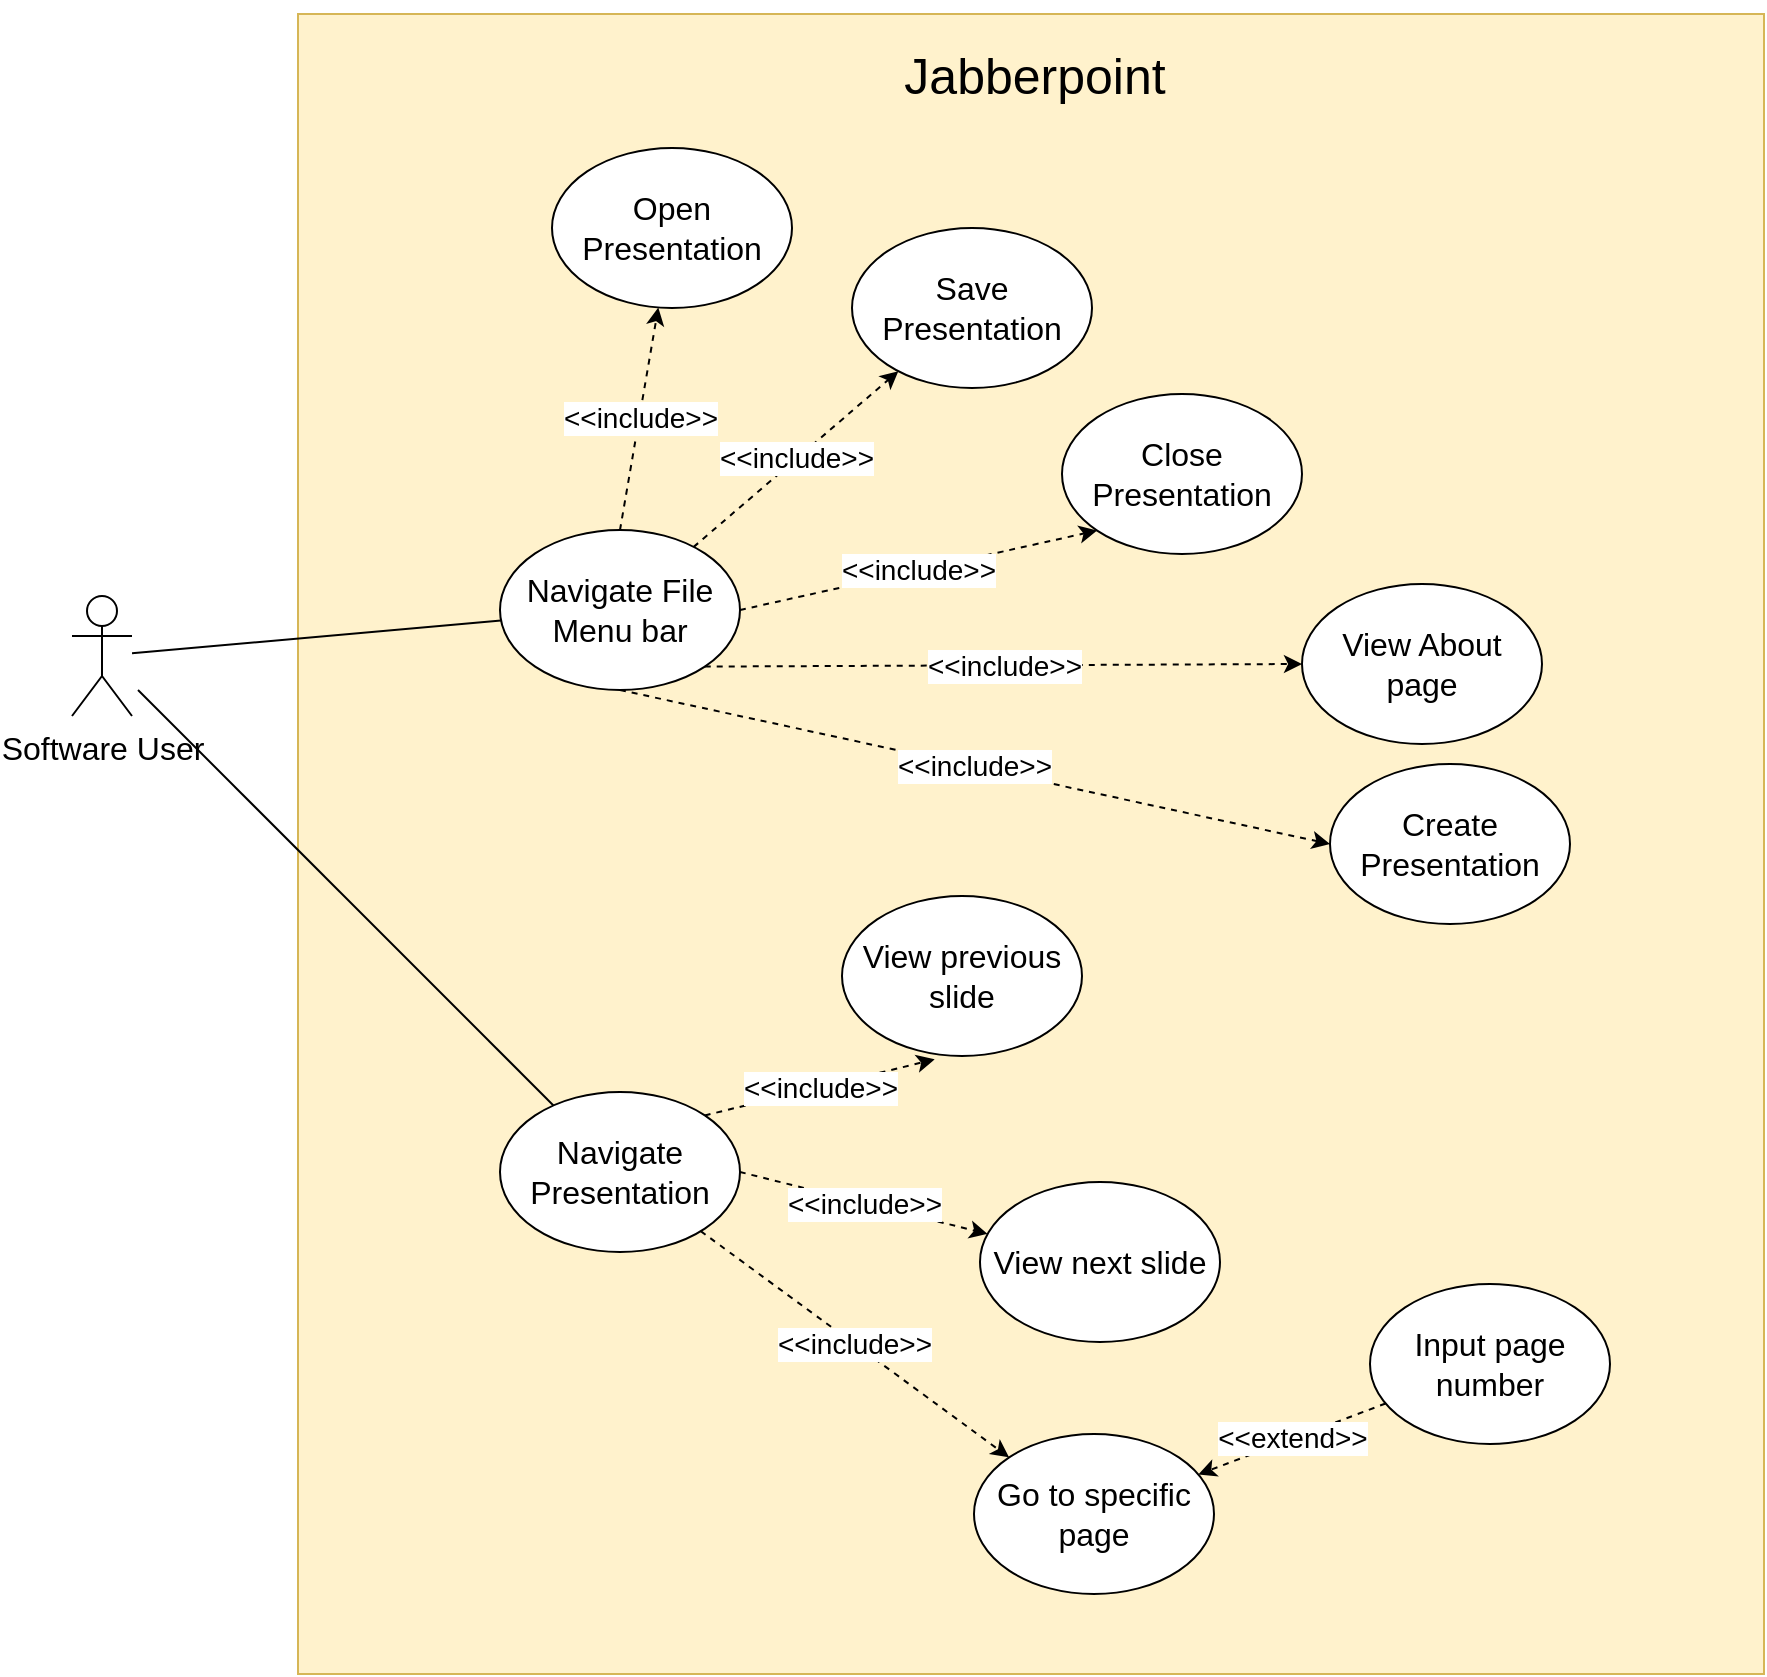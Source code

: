 <mxfile version="20.8.5" type="device"><diagram id="8H5ypvykft4HWagF7eDa" name="Page-1"><mxGraphModel dx="2249" dy="1542" grid="0" gridSize="10" guides="1" tooltips="1" connect="1" arrows="1" fold="1" page="0" pageScale="1" pageWidth="850" pageHeight="1100" math="0" shadow="0"><root><mxCell id="0"/><mxCell id="1" parent="0"/><mxCell id="T5gz88aOhKvUqWNO5XRO-1" value="" style="rounded=0;whiteSpace=wrap;html=1;fontSize=16;fillColor=#fff2cc;strokeColor=#d6b656;" vertex="1" parent="1"><mxGeometry x="103" y="-118" width="733" height="830" as="geometry"/></mxCell><mxCell id="T5gz88aOhKvUqWNO5XRO-2" value="Software User" style="shape=umlActor;verticalLabelPosition=bottom;verticalAlign=top;html=1;outlineConnect=0;fontSize=16;" vertex="1" parent="1"><mxGeometry x="-10" y="173" width="30" height="60" as="geometry"/></mxCell><mxCell id="T5gz88aOhKvUqWNO5XRO-5" value="Open Presentation" style="ellipse;whiteSpace=wrap;html=1;fontSize=16;" vertex="1" parent="1"><mxGeometry x="230" y="-51" width="120" height="80" as="geometry"/></mxCell><mxCell id="T5gz88aOhKvUqWNO5XRO-6" value="Close Presentation" style="ellipse;whiteSpace=wrap;html=1;fontSize=16;" vertex="1" parent="1"><mxGeometry x="485" y="72" width="120" height="80" as="geometry"/></mxCell><mxCell id="T5gz88aOhKvUqWNO5XRO-7" value="Save Presentation" style="ellipse;whiteSpace=wrap;html=1;fontSize=16;" vertex="1" parent="1"><mxGeometry x="380" y="-11" width="120" height="80" as="geometry"/></mxCell><mxCell id="T5gz88aOhKvUqWNO5XRO-8" value="Navigate Presentation" style="ellipse;whiteSpace=wrap;html=1;fontSize=16;" vertex="1" parent="1"><mxGeometry x="204" y="421" width="120" height="80" as="geometry"/></mxCell><mxCell id="T5gz88aOhKvUqWNO5XRO-10" value="View previous slide" style="ellipse;whiteSpace=wrap;html=1;fontSize=16;" vertex="1" parent="1"><mxGeometry x="375" y="323" width="120" height="80" as="geometry"/></mxCell><mxCell id="T5gz88aOhKvUqWNO5XRO-11" value="View next slide" style="ellipse;whiteSpace=wrap;html=1;fontSize=16;" vertex="1" parent="1"><mxGeometry x="444" y="466" width="120" height="80" as="geometry"/></mxCell><mxCell id="T5gz88aOhKvUqWNO5XRO-12" value="&amp;lt;&amp;lt;include&amp;gt;&amp;gt;" style="html=1;labelBackgroundColor=#ffffff;startArrow=none;startFill=0;startSize=6;endArrow=classic;endFill=1;endSize=6;jettySize=auto;orthogonalLoop=1;strokeWidth=1;dashed=1;fontSize=14;rounded=0;curved=1;exitX=1;exitY=0.5;exitDx=0;exitDy=0;" edge="1" parent="1" source="T5gz88aOhKvUqWNO5XRO-8" target="T5gz88aOhKvUqWNO5XRO-11"><mxGeometry width="60" height="60" relative="1" as="geometry"><mxPoint x="355" y="623" as="sourcePoint"/><mxPoint x="400" y="578" as="targetPoint"/></mxGeometry></mxCell><mxCell id="T5gz88aOhKvUqWNO5XRO-14" value="&amp;lt;&amp;lt;include&amp;gt;&amp;gt;" style="html=1;labelBackgroundColor=#ffffff;startArrow=none;startFill=0;startSize=6;endArrow=classic;endFill=1;endSize=6;jettySize=auto;orthogonalLoop=1;strokeWidth=1;dashed=1;fontSize=14;rounded=0;curved=1;entryX=0.386;entryY=1.021;entryDx=0;entryDy=0;exitX=1;exitY=0;exitDx=0;exitDy=0;entryPerimeter=0;" edge="1" parent="1" source="T5gz88aOhKvUqWNO5XRO-8" target="T5gz88aOhKvUqWNO5XRO-10"><mxGeometry width="60" height="60" relative="1" as="geometry"><mxPoint x="449.049" y="411.676" as="sourcePoint"/><mxPoint x="310.996" y="400.004" as="targetPoint"/></mxGeometry></mxCell><mxCell id="T5gz88aOhKvUqWNO5XRO-17" value="" style="endArrow=none;html=1;rounded=0;fontSize=12;startSize=8;endSize=8;curved=1;" edge="1" parent="1" target="T5gz88aOhKvUqWNO5XRO-8"><mxGeometry width="50" height="50" relative="1" as="geometry"><mxPoint x="23" y="220" as="sourcePoint"/><mxPoint x="-7" y="298" as="targetPoint"/></mxGeometry></mxCell><mxCell id="T5gz88aOhKvUqWNO5XRO-19" value="Go to specific page" style="ellipse;whiteSpace=wrap;html=1;fontSize=16;" vertex="1" parent="1"><mxGeometry x="441" y="592" width="120" height="80" as="geometry"/></mxCell><mxCell id="T5gz88aOhKvUqWNO5XRO-20" value="&amp;lt;&amp;lt;include&amp;gt;&amp;gt;" style="html=1;labelBackgroundColor=#ffffff;startArrow=none;startFill=0;startSize=6;endArrow=classic;endFill=1;endSize=6;jettySize=auto;orthogonalLoop=1;strokeWidth=1;dashed=1;fontSize=14;rounded=0;curved=1;entryX=0;entryY=0;entryDx=0;entryDy=0;" edge="1" parent="1" source="T5gz88aOhKvUqWNO5XRO-8" target="T5gz88aOhKvUqWNO5XRO-19"><mxGeometry width="60" height="60" relative="1" as="geometry"><mxPoint x="454.479" y="510.956" as="sourcePoint"/><mxPoint x="316.426" y="499.284" as="targetPoint"/></mxGeometry></mxCell><mxCell id="T5gz88aOhKvUqWNO5XRO-21" value="Input page number" style="ellipse;whiteSpace=wrap;html=1;fontSize=16;" vertex="1" parent="1"><mxGeometry x="639" y="517" width="120" height="80" as="geometry"/></mxCell><mxCell id="T5gz88aOhKvUqWNO5XRO-22" value="&amp;lt;&amp;lt;extend&amp;gt;&amp;gt;" style="html=1;labelBackgroundColor=#ffffff;startArrow=none;startFill=0;startSize=6;endArrow=classic;endFill=1;endSize=6;jettySize=auto;orthogonalLoop=1;strokeWidth=1;dashed=1;fontSize=14;rounded=0;curved=1;" edge="1" parent="1" source="T5gz88aOhKvUqWNO5XRO-21" target="T5gz88aOhKvUqWNO5XRO-19"><mxGeometry width="60" height="60" relative="1" as="geometry"><mxPoint x="576.996" y="725.036" as="sourcePoint"/><mxPoint x="780.89" y="672" as="targetPoint"/></mxGeometry></mxCell><mxCell id="T5gz88aOhKvUqWNO5XRO-24" value="Navigate File Menu bar" style="ellipse;whiteSpace=wrap;html=1;fontSize=16;" vertex="1" parent="1"><mxGeometry x="204" y="140" width="120" height="80" as="geometry"/></mxCell><mxCell id="T5gz88aOhKvUqWNO5XRO-25" value="" style="endArrow=none;html=1;rounded=0;fontSize=12;startSize=8;endSize=8;curved=1;" edge="1" parent="1" target="T5gz88aOhKvUqWNO5XRO-24" source="T5gz88aOhKvUqWNO5XRO-2"><mxGeometry width="50" height="50" relative="1" as="geometry"><mxPoint x="18" y="155" as="sourcePoint"/><mxPoint x="119" y="208" as="targetPoint"/></mxGeometry></mxCell><mxCell id="T5gz88aOhKvUqWNO5XRO-27" value="View About page" style="ellipse;whiteSpace=wrap;html=1;fontSize=16;" vertex="1" parent="1"><mxGeometry x="605" y="167" width="120" height="80" as="geometry"/></mxCell><mxCell id="T5gz88aOhKvUqWNO5XRO-28" value="&amp;lt;&amp;lt;include&amp;gt;&amp;gt;" style="html=1;labelBackgroundColor=#ffffff;startArrow=none;startFill=0;startSize=6;endArrow=classic;endFill=1;endSize=6;jettySize=auto;orthogonalLoop=1;strokeWidth=1;dashed=1;fontSize=14;rounded=0;curved=1;exitX=0.5;exitY=0;exitDx=0;exitDy=0;" edge="1" parent="1" source="T5gz88aOhKvUqWNO5XRO-24" target="T5gz88aOhKvUqWNO5XRO-5"><mxGeometry width="60" height="60" relative="1" as="geometry"><mxPoint x="316.426" y="442.716" as="sourcePoint"/><mxPoint x="520.32" y="389.68" as="targetPoint"/></mxGeometry></mxCell><mxCell id="T5gz88aOhKvUqWNO5XRO-30" value="&amp;lt;&amp;lt;include&amp;gt;&amp;gt;" style="html=1;labelBackgroundColor=#ffffff;startArrow=none;startFill=0;startSize=6;endArrow=classic;endFill=1;endSize=6;jettySize=auto;orthogonalLoop=1;strokeWidth=1;dashed=1;fontSize=14;rounded=0;curved=1;" edge="1" parent="1" source="T5gz88aOhKvUqWNO5XRO-24" target="T5gz88aOhKvUqWNO5XRO-7"><mxGeometry width="60" height="60" relative="1" as="geometry"><mxPoint x="274" y="150" as="sourcePoint"/><mxPoint x="293.187" y="38.741" as="targetPoint"/></mxGeometry></mxCell><mxCell id="T5gz88aOhKvUqWNO5XRO-31" value="&amp;lt;&amp;lt;include&amp;gt;&amp;gt;" style="html=1;labelBackgroundColor=#ffffff;startArrow=none;startFill=0;startSize=6;endArrow=classic;endFill=1;endSize=6;jettySize=auto;orthogonalLoop=1;strokeWidth=1;dashed=1;fontSize=14;rounded=0;curved=1;entryX=0;entryY=1;entryDx=0;entryDy=0;exitX=1;exitY=0.5;exitDx=0;exitDy=0;" edge="1" parent="1" source="T5gz88aOhKvUqWNO5XRO-24" target="T5gz88aOhKvUqWNO5XRO-6"><mxGeometry width="60" height="60" relative="1" as="geometry"><mxPoint x="310.876" y="158.446" as="sourcePoint"/><mxPoint x="413.07" y="70.526" as="targetPoint"/></mxGeometry></mxCell><mxCell id="T5gz88aOhKvUqWNO5XRO-32" value="&amp;lt;&amp;lt;include&amp;gt;&amp;gt;" style="html=1;labelBackgroundColor=#ffffff;startArrow=none;startFill=0;startSize=6;endArrow=classic;endFill=1;endSize=6;jettySize=auto;orthogonalLoop=1;strokeWidth=1;dashed=1;fontSize=14;rounded=0;curved=1;entryX=0;entryY=0.5;entryDx=0;entryDy=0;exitX=1;exitY=1;exitDx=0;exitDy=0;" edge="1" parent="1" source="T5gz88aOhKvUqWNO5XRO-24" target="T5gz88aOhKvUqWNO5XRO-27"><mxGeometry width="60" height="60" relative="1" as="geometry"><mxPoint x="334" y="190" as="sourcePoint"/><mxPoint x="512.574" y="150.284" as="targetPoint"/></mxGeometry></mxCell><mxCell id="T5gz88aOhKvUqWNO5XRO-33" value="Create Presentation" style="ellipse;whiteSpace=wrap;html=1;fontSize=16;" vertex="1" parent="1"><mxGeometry x="619" y="257" width="120" height="80" as="geometry"/></mxCell><mxCell id="T5gz88aOhKvUqWNO5XRO-34" value="&amp;lt;&amp;lt;include&amp;gt;&amp;gt;" style="html=1;labelBackgroundColor=#ffffff;startArrow=none;startFill=0;startSize=6;endArrow=classic;endFill=1;endSize=6;jettySize=auto;orthogonalLoop=1;strokeWidth=1;dashed=1;fontSize=14;rounded=0;curved=1;entryX=0;entryY=0.5;entryDx=0;entryDy=0;exitX=0.5;exitY=1;exitDx=0;exitDy=0;" edge="1" parent="1" source="T5gz88aOhKvUqWNO5XRO-24" target="T5gz88aOhKvUqWNO5XRO-33"><mxGeometry width="60" height="60" relative="1" as="geometry"><mxPoint x="316.426" y="218.284" as="sourcePoint"/><mxPoint x="615" y="217.0" as="targetPoint"/></mxGeometry></mxCell><mxCell id="T5gz88aOhKvUqWNO5XRO-35" value="&lt;font style=&quot;font-size: 25px;&quot;&gt;Jabberpoint&lt;/font&gt;" style="text;html=1;strokeColor=none;fillColor=none;align=center;verticalAlign=middle;whiteSpace=wrap;rounded=0;fontSize=16;" vertex="1" parent="1"><mxGeometry x="438" y="-125" width="67" height="74" as="geometry"/></mxCell></root></mxGraphModel></diagram></mxfile>